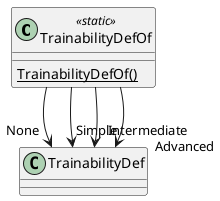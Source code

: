 @startuml
class TrainabilityDefOf <<static>> {
    {static} TrainabilityDefOf()
}
TrainabilityDefOf --> "None" TrainabilityDef
TrainabilityDefOf --> "Simple" TrainabilityDef
TrainabilityDefOf --> "Intermediate" TrainabilityDef
TrainabilityDefOf --> "Advanced" TrainabilityDef
@enduml
